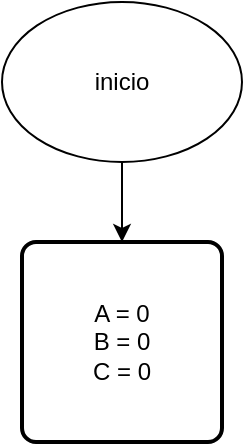 <mxfile version="20.4.0" type="device"><diagram id="W5YX9RvnNetoQL4CdcO8" name="Página-1"><mxGraphModel dx="1422" dy="737" grid="1" gridSize="10" guides="1" tooltips="1" connect="1" arrows="1" fold="1" page="1" pageScale="1" pageWidth="827" pageHeight="1169" math="0" shadow="0"><root><mxCell id="0"/><mxCell id="1" parent="0"/><mxCell id="caqTBpsOWQvWqisV1wZc-3" value="" style="edgeStyle=orthogonalEdgeStyle;rounded=0;orthogonalLoop=1;jettySize=auto;html=1;" edge="1" parent="1" source="caqTBpsOWQvWqisV1wZc-1" target="caqTBpsOWQvWqisV1wZc-2"><mxGeometry relative="1" as="geometry"/></mxCell><mxCell id="caqTBpsOWQvWqisV1wZc-1" value="inicio" style="ellipse;whiteSpace=wrap;html=1;" vertex="1" parent="1"><mxGeometry x="340" y="40" width="120" height="80" as="geometry"/></mxCell><mxCell id="caqTBpsOWQvWqisV1wZc-2" value="A = 0&lt;br&gt;B = 0&lt;br&gt;C = 0" style="rounded=1;whiteSpace=wrap;html=1;absoluteArcSize=1;arcSize=14;strokeWidth=2;" vertex="1" parent="1"><mxGeometry x="350" y="160" width="100" height="100" as="geometry"/></mxCell></root></mxGraphModel></diagram></mxfile>